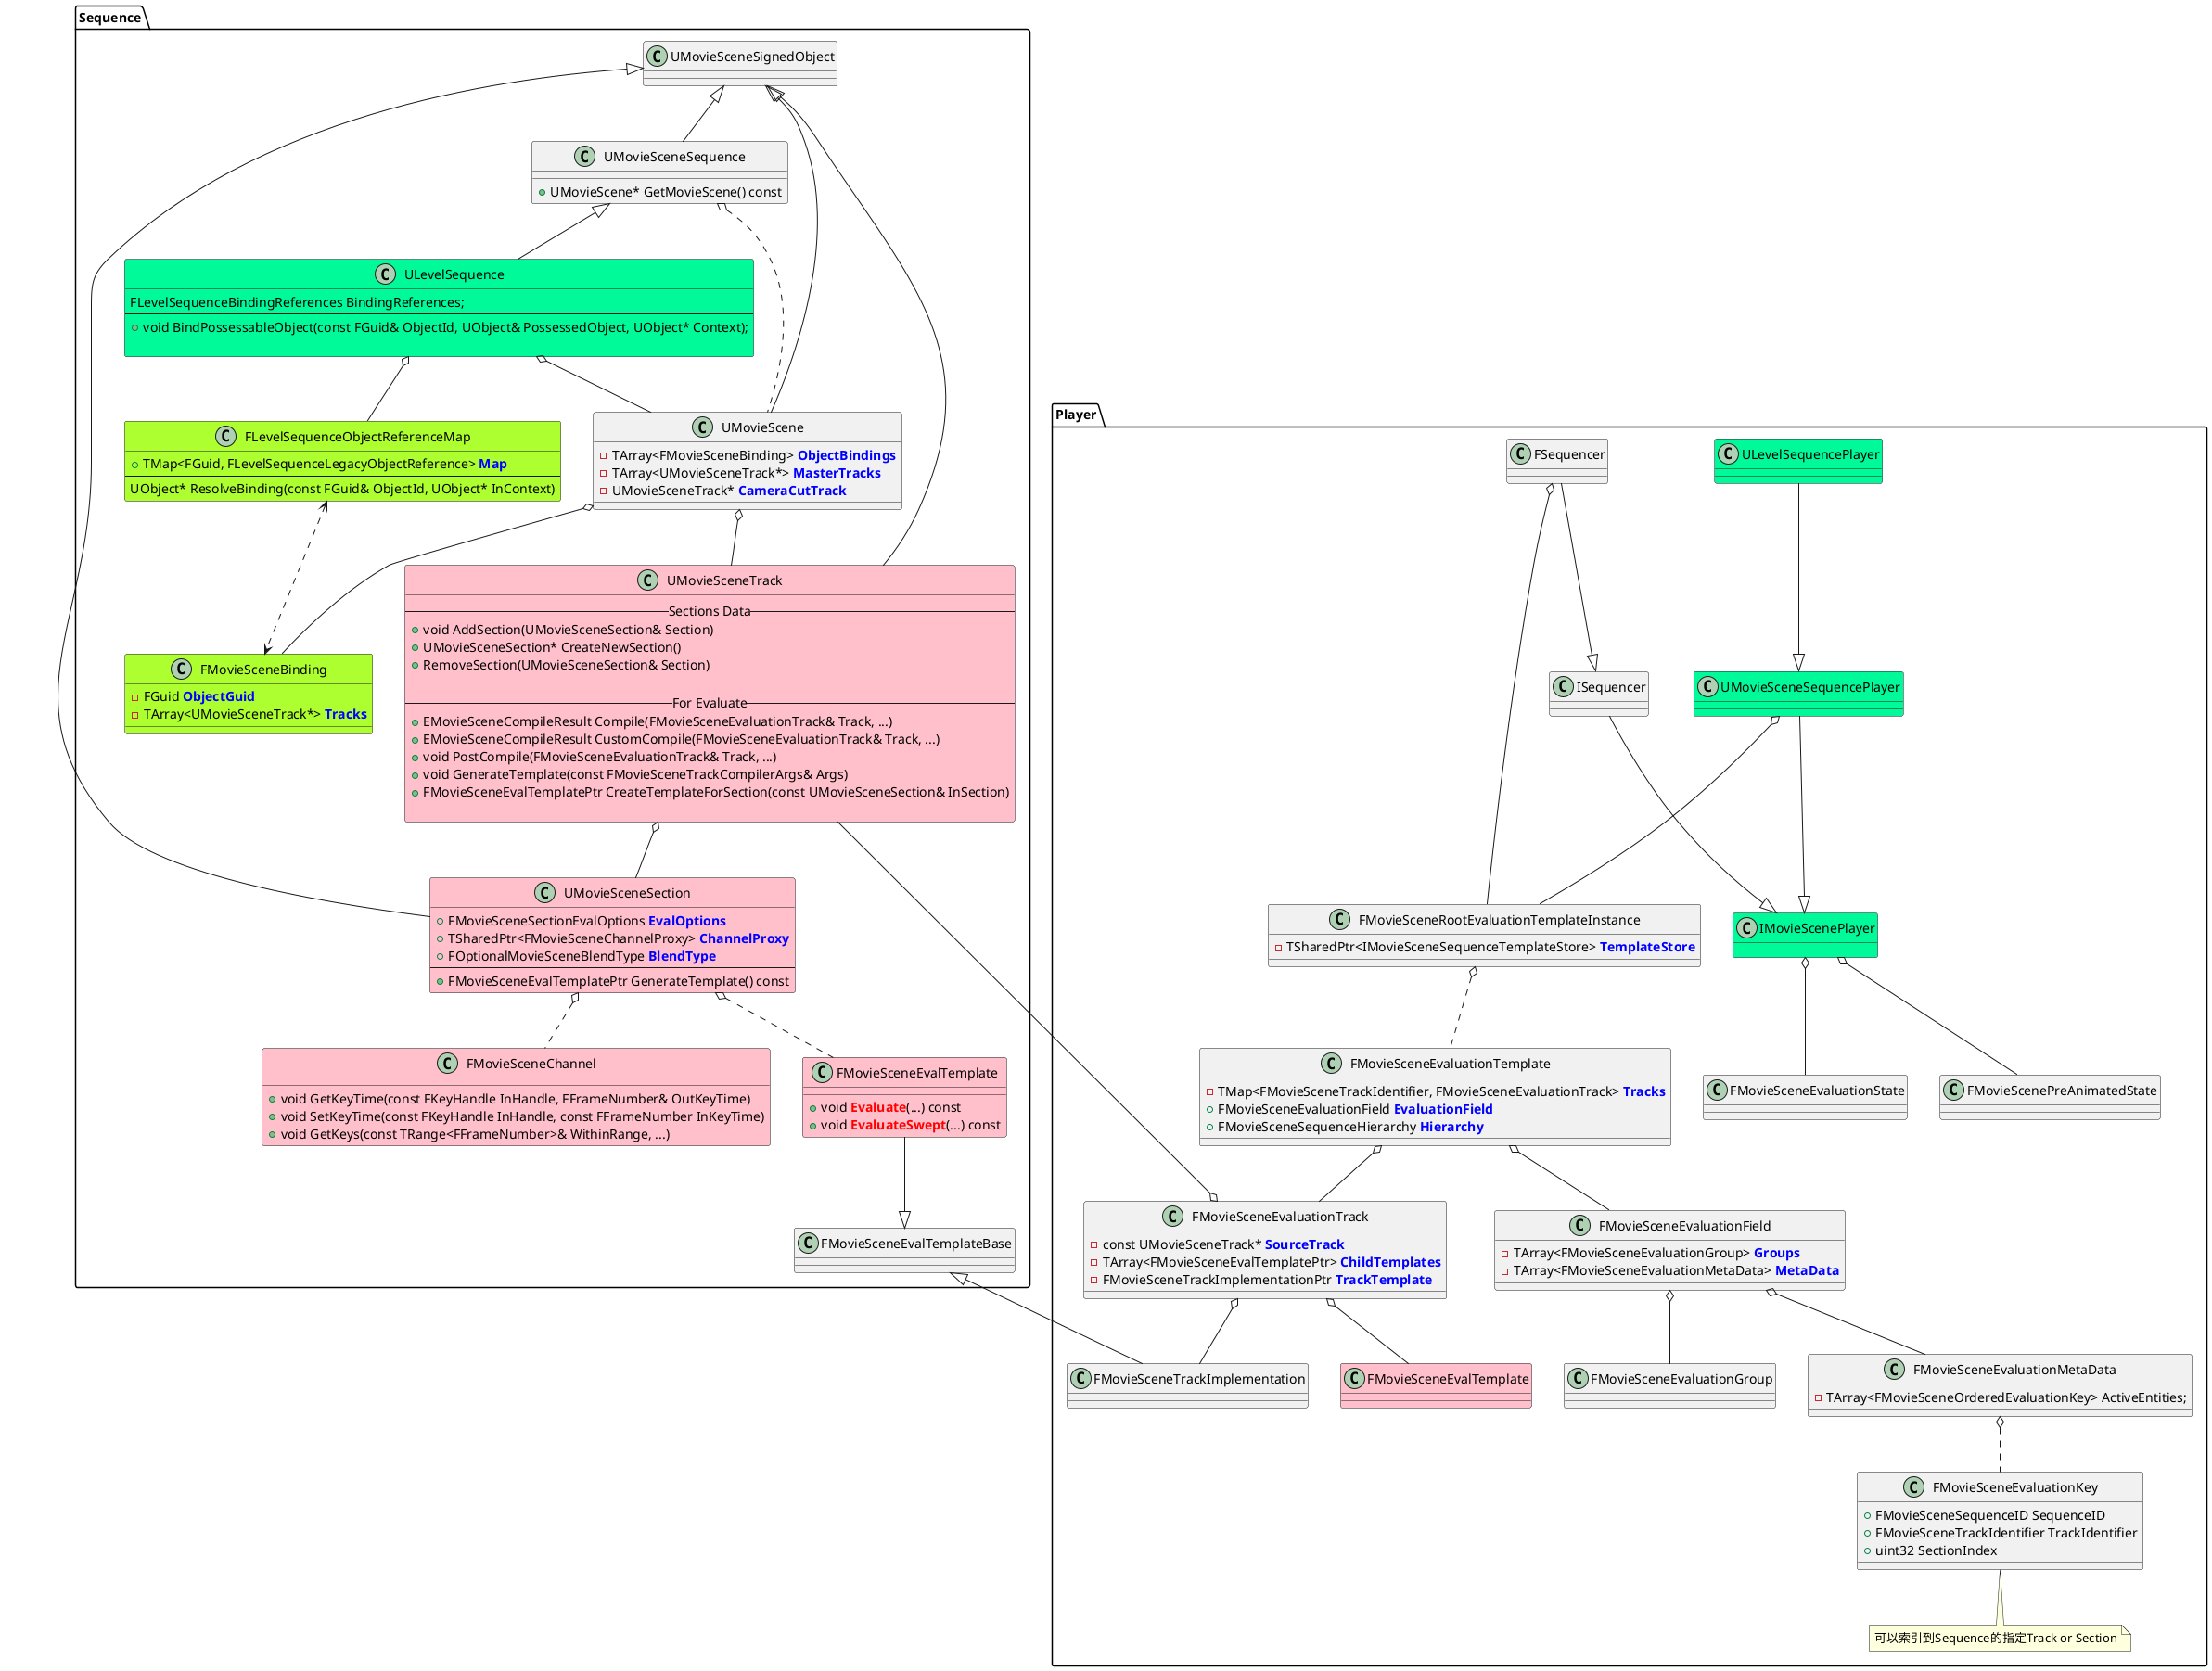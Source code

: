 @startuml

package Sequence
{
class UMovieSceneSignedObject

class UMovieSceneSequence
{
	+ UMovieScene* GetMovieScene() const
}

class ULevelSequence #MediumSpringGreen
{
	FLevelSequenceBindingReferences BindingReferences;
	----
	+ void BindPossessableObject(const FGuid& ObjectId, UObject& PossessedObject, UObject* Context);

}

class UMovieScene
{
	- TArray<FMovieSceneBinding> <b><font color=blue>ObjectBindings</b>
	- TArray<UMovieSceneTrack*> <b><font color=blue>MasterTracks</b>
	- UMovieSceneTrack* <b><font color=blue>CameraCutTrack</b>

}

class FLevelSequenceObjectReferenceMap #GreenYellow
{
	+ TMap<FGuid, FLevelSequenceLegacyObjectReference> <b><font color=blue>Map</b>
	----
	UObject* ResolveBinding(const FGuid& ObjectId, UObject* InContext)
}

class FMovieSceneBinding #GreenYellow
{
	- FGuid <b><font color=blue>ObjectGuid</b>
	- TArray<UMovieSceneTrack*> <b><font color=blue>Tracks</b>
}

class UMovieSceneTrack #Pink
{
	-- Sections Data --
	+ void AddSection(UMovieSceneSection& Section)
	+ UMovieSceneSection* CreateNewSection() 
	+ RemoveSection(UMovieSceneSection& Section)

	-- For Evaluate --
	+ EMovieSceneCompileResult Compile(FMovieSceneEvaluationTrack& Track, ...)
	+ EMovieSceneCompileResult CustomCompile(FMovieSceneEvaluationTrack& Track, ...)
	+ void PostCompile(FMovieSceneEvaluationTrack& Track, ...) 
	+ void GenerateTemplate(const FMovieSceneTrackCompilerArgs& Args)
	+ FMovieSceneEvalTemplatePtr CreateTemplateForSection(const UMovieSceneSection& InSection)

}

class UMovieSceneSection #Pink
{
	+ FMovieSceneSectionEvalOptions <b><font color=blue>EvalOptions</b>
	+ TSharedPtr<FMovieSceneChannelProxy> <b><font color=blue>ChannelProxy</b>
	+ FOptionalMovieSceneBlendType <b><font color=blue>BlendType</b>
	----
	+ FMovieSceneEvalTemplatePtr GenerateTemplate() const
}

class FMovieSceneChannel #Pink
{
	+ void GetKeyTime(const FKeyHandle InHandle, FFrameNumber& OutKeyTime)
	+ void SetKeyTime(const FKeyHandle InHandle, const FFrameNumber InKeyTime)
	+ void GetKeys(const TRange<FFrameNumber>& WithinRange, ...)

}

class FMovieSceneEvalTemplate #Pink
{
	+ void <b><font color=red>Evaluate</b>(...) const
	+ void <b><font color=red>EvaluateSwept</b>(...) const

}


UMovieSceneSignedObject <|-- UMovieSceneSequence
UMovieSceneSignedObject <|-- UMovieScene
UMovieSceneSignedObject <|-- UMovieSceneTrack
UMovieSceneSignedObject <|-- UMovieSceneSection

UMovieSceneSequence <|-- ULevelSequence

UMovieSceneSequence o.. UMovieScene
ULevelSequence o-- UMovieScene

ULevelSequence o-- FLevelSequenceObjectReferenceMap

UMovieScene o-- FMovieSceneBinding
UMovieScene o-- UMovieSceneTrack


UMovieSceneTrack o-- UMovieSceneSection
UMovieSceneSection o.. FMovieSceneChannel
UMovieSceneSection o.. FMovieSceneEvalTemplate

FMovieSceneEvalTemplate --|> FMovieSceneEvalTemplateBase

FLevelSequenceObjectReferenceMap <..> FMovieSceneBinding 
}

package Player
{

class IMovieScenePlayer #MediumSpringGreen

class UMovieSceneSequencePlayer #MediumSpringGreen

class ULevelSequencePlayer #MediumSpringGreen

ISequencer --|> IMovieScenePlayer 
FSequencer --|> ISequencer
UMovieSceneSequencePlayer --|> IMovieScenePlayer  
ULevelSequencePlayer --|> UMovieSceneSequencePlayer  

IMovieScenePlayer o-- FMovieSceneEvaluationState
IMovieScenePlayer o-- FMovieScenePreAnimatedState

class FMovieSceneRootEvaluationTemplateInstance
{
   	- TSharedPtr<IMovieSceneSequenceTemplateStore> <b><font color=blue>TemplateStore</b>
}

class FMovieSceneEvaluationTemplate
{
    - TMap<FMovieSceneTrackIdentifier, FMovieSceneEvaluationTrack> <b><font color=blue>Tracks</b>
	+ FMovieSceneEvaluationField <b><font color=blue>EvaluationField</b>
    + FMovieSceneSequenceHierarchy <b><font color=blue>Hierarchy</b>

}

class FMovieSceneEvaluationTrack
{
	- const UMovieSceneTrack* <b><font color=blue>SourceTrack</b>
	- TArray<FMovieSceneEvalTemplatePtr> <b><font color=blue>ChildTemplates</b>
	- FMovieSceneTrackImplementationPtr <b><font color=blue>TrackTemplate</b>
}

class FMovieSceneEvaluationField
{
	- TArray<FMovieSceneEvaluationGroup> <b><font color=blue>Groups</b>
	- TArray<FMovieSceneEvaluationMetaData> <b><font color=blue>MetaData</b>
}

class FMovieSceneEvalTemplate #Pink

class FMovieSceneEvaluationGroup
{

}

class FMovieSceneEvaluationMetaData
{
    - TArray<FMovieSceneOrderedEvaluationKey> ActiveEntities;
}

class FMovieSceneEvaluationKey
{
	+ FMovieSceneSequenceID SequenceID
	+ FMovieSceneTrackIdentifier TrackIdentifier
	+ uint32 SectionIndex
}
note bottom: 可以索引到Sequence的指定Track or Section

UMovieSceneSequencePlayer o-- FMovieSceneRootEvaluationTemplateInstance
FSequencer o-- FMovieSceneRootEvaluationTemplateInstance

FMovieSceneRootEvaluationTemplateInstance o.. FMovieSceneEvaluationTemplate
FMovieSceneEvaluationTemplate o-- FMovieSceneEvaluationField
FMovieSceneEvaluationTemplate o-- FMovieSceneEvaluationTrack

FMovieSceneEvalTemplateBase <|-- FMovieSceneTrackImplementation
FMovieSceneEvaluationTrack o-- FMovieSceneEvalTemplate
FMovieSceneEvaluationTrack o-- FMovieSceneTrackImplementation
FMovieSceneEvaluationTrack o-- UMovieSceneTrack 

FMovieSceneEvaluationField o-- FMovieSceneEvaluationGroup
FMovieSceneEvaluationField o-- FMovieSceneEvaluationMetaData
FMovieSceneEvaluationMetaData o.. FMovieSceneEvaluationKey

}
@enduml

@startuml
package "Track执行相关" #GreenYellow/LightGoldenRodYellow {

    class FMovieSceneContext
    class FMovieSceneEvalTemplate
    class FMovieSceneEvaluationTrack
    class FPersistentEvaluationData
    class FMovieSceneExecutionTokens
    class FMovieSceneEvaluationOperand
}

@enduml

@startuml 编辑器开启过程
-> FLevelSequenceActions : OpenAssetEditor
FLevelSequenceActions -> FLevelSequenceEditorToolkit : Initialize
activate FLevelSequenceEditorToolkit
    group 创建SequenceWidget
        FLevelSequenceEditorToolkit -> FSequencerModule : CreateSequencer
        FSequencerModule -> FSequencer : InitSequencer
        note right: sNew(<b><font color=red>SequenceWidget</b>)
    end group

    group 设置SequenceEdMode
        FLevelSequenceEditorToolkit -> FLevelEditorSequencerIntegration : AddSequencer
        FLevelEditorSequencerIntegration -> FLevelEditorSequencerIntegration : ActivateSequencerEditorMode
        FLevelEditorSequencerIntegration -> FSequenceEdMode : Activate FSequenceEdMode
        note right: GLevelEditorModeTools().ActivateMode( FSequencerEdMode::EM_SequencerMode )
    end group

    group 将SequenceWidget绑定到当前Window的Tab下显示
        FLevelSequenceEditorToolkit -> FLevelEditorModule : AttachSequencer
        FLevelEditorModule -> SLevelEditor: AttachSequencer
        SLevelEditor -> SDockTab : SetContent(<b><font color=red>SequenceWidget</b>)
    end group
deactivate FLevelSequenceEditorToolkit
@enduml

@startuml Sequence 计算一帧
-> UMovieSceneSequencePlayer : update
activate UMovieSceneSequencePlayer
UMovieSceneSequencePlayer -> UMovieSceneSequencePlayer : UpdateTimeCursorPosition
UMovieSceneSequencePlayer -> UMovieSceneSequencePlayer : UpdateMovieSceneInstance
UMovieSceneSequencePlayer -> FMovieSceneRootEvaluationTemplateInstance : <b><font color=blue>Evaluate</b>
activate FMovieSceneRootEvaluationTemplateInstance
    group Create <b><font color=red>FMovieSceneEvaluationGroup</b>
	FMovieSceneRootEvaluationTemplateInstance -> FMovieSceneRootEvaluationTemplateInstance : <b><font color=blue>SetupFrame</b> 
        activate FMovieSceneRootEvaluationTemplateInstance
        FMovieSceneRootEvaluationTemplateInstance -> FMovieSceneEvaluationField : ConditionallyCompileRange
        FMovieSceneEvaluationField -> FMovieSceneCompiler: CompileRange
        deactivate FMovieSceneRootEvaluationTemplateInstance
    end group

    group Create <b><font color=red>FMovieSceneEvaluationPtrCache</b>
    FMovieSceneRootEvaluationTemplateInstance -> FMovieSceneRootEvaluationTemplateInstance : <b><font color=blue>ConstructEvaluationPtrCacheForFrame</b> 
	end group

	activate FMovieSceneRootEvaluationTemplateInstance
	deactivate FMovieSceneRootEvaluationTemplateInstance
    group Evaluate
    FMovieSceneRootEvaluationTemplateInstance -> FMovieSceneRootEvaluationTemplateInstance : <b><font color=blue>EvaluateGroup</b>
	activate FMovieSceneRootEvaluationTemplateInstance
		group 1. 收集Token
			FMovieSceneRootEvaluationTemplateInstance -> FMovieSceneEvaluationTrack : <b><font color=blue>Evaluate(SegmentId, ...)</b>
			FMovieSceneEvaluationTrack -> FMovieSceneEvaluationTrack : DefaultEvaluate()
			FMovieSceneEvaluationTrack -> FMovieSceneEvaluationTrack : <b><font color=red>EvaluateStatic</b> or <b><font color=red>EvaluateSwept</b>
			note right
				这里有两种执行模式
					1. EEvaluationMethod::Static --> EvaluateStatic
					2. EEvaluationMethod::Swept --> EvaluateSwept
			end note
			FMovieSceneEvaluationTrack -> FMovieSceneEvalTemplate : <b><font color=red>Evaluate</b> or <b><font color=red>EvaluateSwept</b>
		end group

		group 2. 应用Token
			FMovieSceneRootEvaluationTemplateInstance  -> FMovieSceneExecutionTokens : <b><font color=blue>Apply</b> 执行 order < 0的<b>IMovieSceneSharedExecutionToken</b> 和 <b>IMovieSceneExecutionToken</b>
			FMovieSceneExecutionTokens -> IMovieSceneExecutionToken : <b><font color=red>Execute()</b>
			note right: 可以继承<b>Token</b>并重写该方法自定义计算过程， 比如 <b><font color=skyblue>EventTrack</b>
			FMovieSceneExecutionTokens -> FMovieSceneBlendingAccumulator : <b><font color=blue>Apply</b>
			FMovieSceneBlendingAccumulator -> TBlendableTokenStack : <b><font color=blue>ComputeAndActuate</b>
			TBlendableTokenStack -> TMovieSceneBlendingActuator : <b><font color=red>Actuate</b>
			note right: 可以继承<b>TMovieSceneBlendingActuator</b>并重写该方法自定义计算过程， 比如 <b><font color=skyblue>SkeletalAnimationTrack</b>
		end group
	deactivate FMovieSceneRootEvaluationTemplateInstance
	end group

	FMovieSceneRootEvaluationTemplateInstance  -> FMovieSceneExecutionTokens : <b><font color=blue>Apply</b> 执行 order > 0 的<b>IMovieSceneSharedExecutionToken</b>
deactivate FMovieSceneRootEvaluationTemplateInstance

UMovieSceneSequencePlayer -> UMovieSceneSequencePlayer : ApplyLatentActions

deactivate UMovieSceneSequencePlayer
@enduml